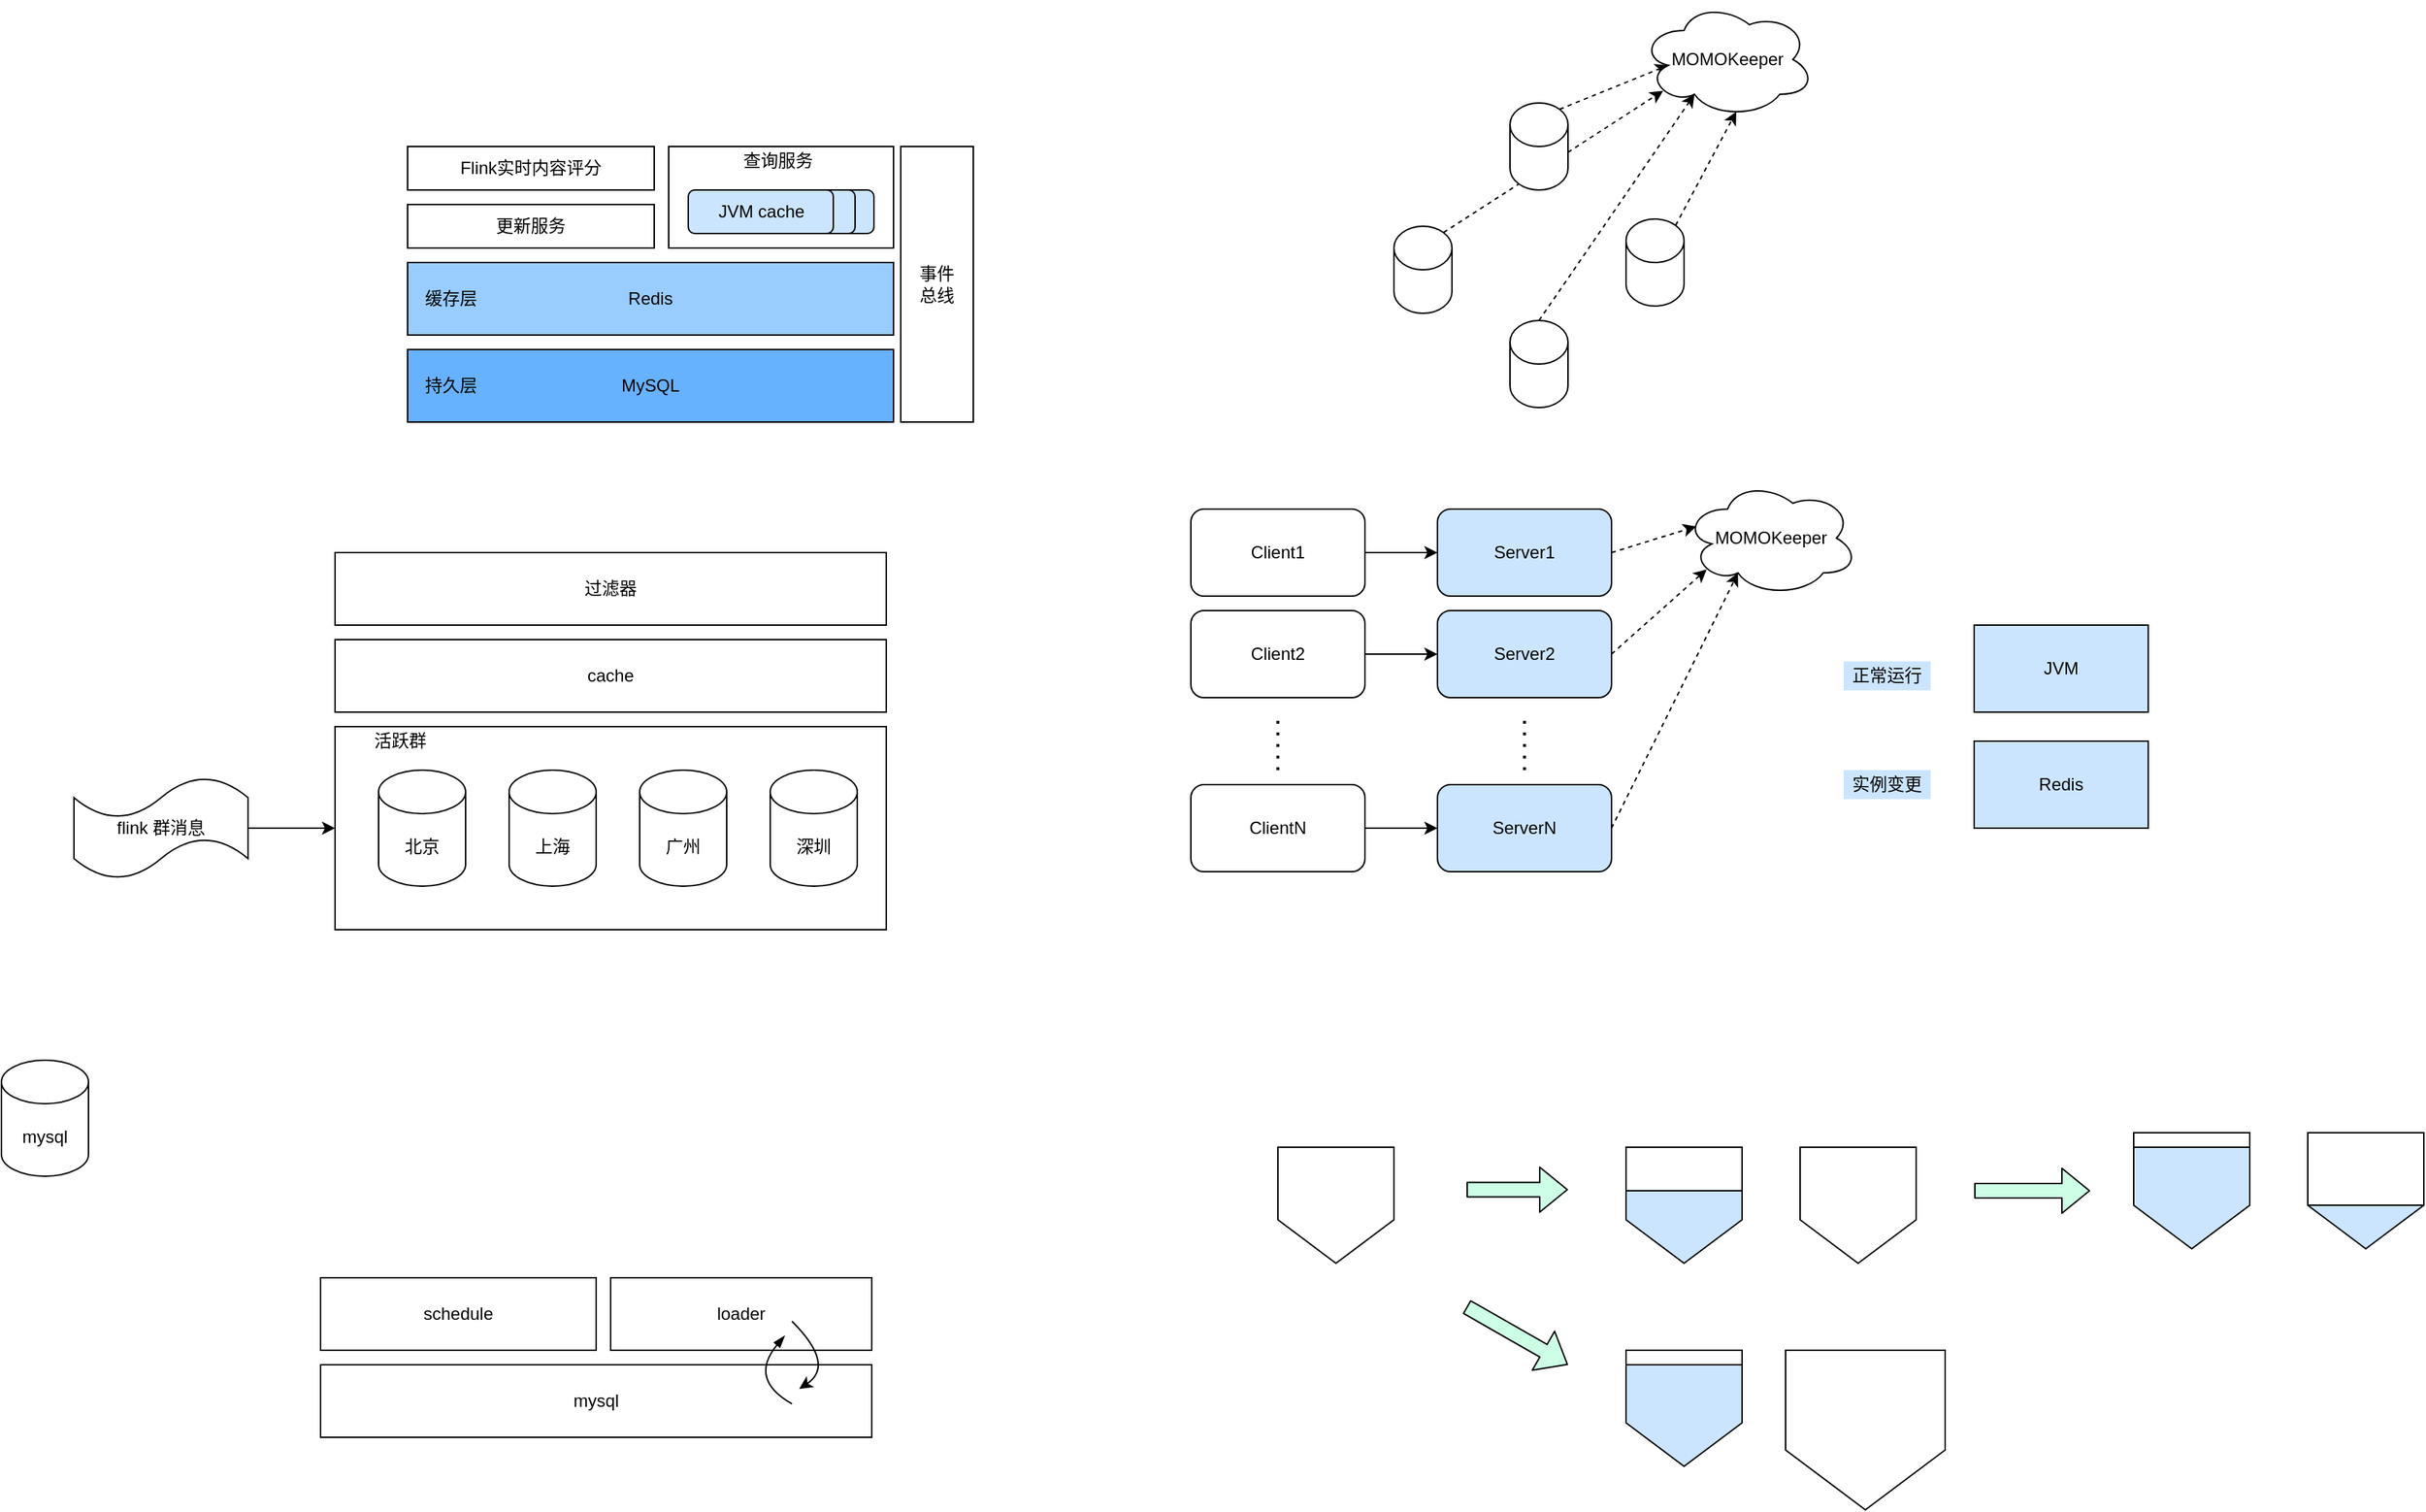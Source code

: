 <mxfile version="14.6.13" type="github"><diagram id="MZMZoFBOgGfRN5yEfc8p" name="Page-1"><mxGraphModel dx="1426" dy="725" grid="1" gridSize="10" guides="1" tooltips="1" connect="1" arrows="1" fold="1" page="0" pageScale="1" pageWidth="827" pageHeight="1169" math="0" shadow="0"><root><mxCell id="0"/><mxCell id="1" parent="0"/><mxCell id="d7HxhJSsy20iTbakXnzt-5" value="" style="rounded=0;whiteSpace=wrap;html=1;" parent="1" vertex="1"><mxGeometry x="290" y="610" width="380" height="140" as="geometry"/></mxCell><mxCell id="d7HxhJSsy20iTbakXnzt-1" value="北京" style="shape=cylinder3;whiteSpace=wrap;html=1;boundedLbl=1;backgroundOutline=1;size=15;" parent="1" vertex="1"><mxGeometry x="320" y="640" width="60" height="80" as="geometry"/></mxCell><mxCell id="d7HxhJSsy20iTbakXnzt-2" value="上海" style="shape=cylinder3;whiteSpace=wrap;html=1;boundedLbl=1;backgroundOutline=1;size=15;" parent="1" vertex="1"><mxGeometry x="410" y="640" width="60" height="80" as="geometry"/></mxCell><mxCell id="d7HxhJSsy20iTbakXnzt-3" value="广州" style="shape=cylinder3;whiteSpace=wrap;html=1;boundedLbl=1;backgroundOutline=1;size=15;" parent="1" vertex="1"><mxGeometry x="500" y="640" width="60" height="80" as="geometry"/></mxCell><mxCell id="d7HxhJSsy20iTbakXnzt-4" value="深圳" style="shape=cylinder3;whiteSpace=wrap;html=1;boundedLbl=1;backgroundOutline=1;size=15;" parent="1" vertex="1"><mxGeometry x="590" y="640" width="60" height="80" as="geometry"/></mxCell><mxCell id="d7HxhJSsy20iTbakXnzt-6" value="活跃群" style="text;html=1;strokeColor=none;fillColor=none;align=center;verticalAlign=middle;whiteSpace=wrap;rounded=0;" parent="1" vertex="1"><mxGeometry x="290" y="610" width="90" height="20" as="geometry"/></mxCell><mxCell id="d7HxhJSsy20iTbakXnzt-8" style="edgeStyle=orthogonalEdgeStyle;rounded=0;orthogonalLoop=1;jettySize=auto;html=1;exitX=1;exitY=0.5;exitDx=0;exitDy=0;exitPerimeter=0;entryX=0;entryY=0.5;entryDx=0;entryDy=0;" parent="1" source="d7HxhJSsy20iTbakXnzt-7" target="d7HxhJSsy20iTbakXnzt-5" edge="1"><mxGeometry relative="1" as="geometry"/></mxCell><mxCell id="d7HxhJSsy20iTbakXnzt-7" value="flink 群消息" style="shape=tape;whiteSpace=wrap;html=1;" parent="1" vertex="1"><mxGeometry x="110" y="645" width="120" height="70" as="geometry"/></mxCell><mxCell id="d7HxhJSsy20iTbakXnzt-13" value="cache" style="rounded=0;whiteSpace=wrap;html=1;" parent="1" vertex="1"><mxGeometry x="290" y="550" width="380" height="50" as="geometry"/></mxCell><mxCell id="d7HxhJSsy20iTbakXnzt-16" value="过滤器" style="rounded=0;whiteSpace=wrap;html=1;" parent="1" vertex="1"><mxGeometry x="290" y="490" width="380" height="50" as="geometry"/></mxCell><mxCell id="AW4j3LvFWlFgubxEfCZ0-1" value="mysql" style="shape=cylinder3;whiteSpace=wrap;html=1;boundedLbl=1;backgroundOutline=1;size=15;" parent="1" vertex="1"><mxGeometry x="60" y="840" width="60" height="80" as="geometry"/></mxCell><mxCell id="AW4j3LvFWlFgubxEfCZ0-2" value="mysql" style="rounded=0;whiteSpace=wrap;html=1;" parent="1" vertex="1"><mxGeometry x="280" y="1050" width="380" height="50" as="geometry"/></mxCell><mxCell id="AW4j3LvFWlFgubxEfCZ0-3" value="loader" style="rounded=0;whiteSpace=wrap;html=1;" parent="1" vertex="1"><mxGeometry x="480" y="990" width="180" height="50" as="geometry"/></mxCell><mxCell id="AW4j3LvFWlFgubxEfCZ0-4" value="schedule" style="rounded=0;whiteSpace=wrap;html=1;" parent="1" vertex="1"><mxGeometry x="280" y="990" width="190" height="50" as="geometry"/></mxCell><mxCell id="AW4j3LvFWlFgubxEfCZ0-8" value="" style="curved=1;endArrow=classic;html=1;" parent="1" edge="1"><mxGeometry width="50" height="50" relative="1" as="geometry"><mxPoint x="605" y="1020" as="sourcePoint"/><mxPoint x="610" y="1066.667" as="targetPoint"/><Array as="points"><mxPoint x="605" y="1020"/><mxPoint x="635" y="1050"/></Array></mxGeometry></mxCell><mxCell id="AW4j3LvFWlFgubxEfCZ0-12" value="" style="curved=1;endArrow=none;html=1;endFill=0;startArrow=blockThin;startFill=1;" parent="1" edge="1"><mxGeometry width="50" height="50" relative="1" as="geometry"><mxPoint x="600" y="1030" as="sourcePoint"/><mxPoint x="605" y="1076.997" as="targetPoint"/><Array as="points"><mxPoint x="575" y="1060"/></Array></mxGeometry></mxCell><mxCell id="HO5yLY1XyyV35MQ5ue3K-1" value="MySQL" style="rounded=0;whiteSpace=wrap;html=1;fillColor=#66B2FF;" parent="1" vertex="1"><mxGeometry x="340" y="350" width="335" height="50" as="geometry"/></mxCell><mxCell id="HO5yLY1XyyV35MQ5ue3K-2" value="Redis" style="rounded=0;whiteSpace=wrap;html=1;fillColor=#99CCFF;" parent="1" vertex="1"><mxGeometry x="340" y="290" width="335" height="50" as="geometry"/></mxCell><mxCell id="HO5yLY1XyyV35MQ5ue3K-3" value="更新服务" style="rounded=0;whiteSpace=wrap;html=1;" parent="1" vertex="1"><mxGeometry x="340" y="250" width="170" height="30" as="geometry"/></mxCell><mxCell id="HO5yLY1XyyV35MQ5ue3K-4" value="" style="rounded=0;whiteSpace=wrap;html=1;" parent="1" vertex="1"><mxGeometry x="520" y="210" width="155" height="70" as="geometry"/></mxCell><mxCell id="HO5yLY1XyyV35MQ5ue3K-5" value="缓存层" style="text;html=1;strokeColor=none;fillColor=none;align=center;verticalAlign=middle;whiteSpace=wrap;rounded=0;" parent="1" vertex="1"><mxGeometry x="350" y="305" width="40" height="20" as="geometry"/></mxCell><mxCell id="HO5yLY1XyyV35MQ5ue3K-6" value="持久层" style="text;html=1;strokeColor=none;fillColor=none;align=center;verticalAlign=middle;whiteSpace=wrap;rounded=0;" parent="1" vertex="1"><mxGeometry x="350" y="365" width="40" height="20" as="geometry"/></mxCell><mxCell id="HO5yLY1XyyV35MQ5ue3K-7" value="Flink实时内容评分" style="rounded=0;whiteSpace=wrap;html=1;" parent="1" vertex="1"><mxGeometry x="340" y="210" width="170" height="30" as="geometry"/></mxCell><mxCell id="HO5yLY1XyyV35MQ5ue3K-10" value="JVM cache" style="rounded=1;whiteSpace=wrap;html=1;spacing=2;fillColor=#CCE5FF;" parent="1" vertex="1"><mxGeometry x="561.5" y="240" width="100" height="30" as="geometry"/></mxCell><mxCell id="HO5yLY1XyyV35MQ5ue3K-9" value="JVM cache" style="rounded=1;whiteSpace=wrap;html=1;spacing=2;fillColor=#CCE5FF;" parent="1" vertex="1"><mxGeometry x="548.5" y="240" width="100" height="30" as="geometry"/></mxCell><mxCell id="HO5yLY1XyyV35MQ5ue3K-12" value="查询服务" style="text;html=1;strokeColor=none;fillColor=none;align=center;verticalAlign=middle;whiteSpace=wrap;rounded=0;" parent="1" vertex="1"><mxGeometry x="561.5" y="210" width="67" height="20" as="geometry"/></mxCell><mxCell id="HO5yLY1XyyV35MQ5ue3K-8" value="JVM cache" style="rounded=1;whiteSpace=wrap;html=1;fillColor=#CCE5FF;" parent="1" vertex="1"><mxGeometry x="533.5" y="240" width="100" height="30" as="geometry"/></mxCell><mxCell id="HO5yLY1XyyV35MQ5ue3K-13" value="事件&lt;br&gt;总线" style="rounded=0;whiteSpace=wrap;html=1;fillColor=#FFFFFF;" parent="1" vertex="1"><mxGeometry x="680" y="210" width="50" height="190" as="geometry"/></mxCell><mxCell id="HO5yLY1XyyV35MQ5ue3K-23" style="edgeStyle=none;rounded=0;orthogonalLoop=1;jettySize=auto;html=1;exitX=0.855;exitY=0;exitDx=0;exitDy=4.35;exitPerimeter=0;entryX=0.13;entryY=0.77;entryDx=0;entryDy=0;entryPerimeter=0;dashed=1;" parent="1" source="HO5yLY1XyyV35MQ5ue3K-14" target="HO5yLY1XyyV35MQ5ue3K-20" edge="1"><mxGeometry relative="1" as="geometry"/></mxCell><mxCell id="HO5yLY1XyyV35MQ5ue3K-14" value="" style="shape=cylinder3;whiteSpace=wrap;html=1;boundedLbl=1;backgroundOutline=1;size=15;fillColor=#FFFFFF;" parent="1" vertex="1"><mxGeometry x="1020" y="265" width="40" height="60" as="geometry"/></mxCell><mxCell id="HO5yLY1XyyV35MQ5ue3K-24" style="edgeStyle=none;rounded=0;orthogonalLoop=1;jettySize=auto;html=1;exitX=0.5;exitY=0;exitDx=0;exitDy=0;exitPerimeter=0;entryX=0.31;entryY=0.8;entryDx=0;entryDy=0;entryPerimeter=0;dashed=1;" parent="1" source="HO5yLY1XyyV35MQ5ue3K-17" target="HO5yLY1XyyV35MQ5ue3K-20" edge="1"><mxGeometry relative="1" as="geometry"/></mxCell><mxCell id="HO5yLY1XyyV35MQ5ue3K-17" value="" style="shape=cylinder3;whiteSpace=wrap;html=1;boundedLbl=1;backgroundOutline=1;size=15;fillColor=#FFFFFF;" parent="1" vertex="1"><mxGeometry x="1100" y="330" width="40" height="60" as="geometry"/></mxCell><mxCell id="HO5yLY1XyyV35MQ5ue3K-22" style="edgeStyle=none;rounded=0;orthogonalLoop=1;jettySize=auto;html=1;exitX=0.855;exitY=0;exitDx=0;exitDy=4.35;exitPerimeter=0;entryX=0.55;entryY=0.95;entryDx=0;entryDy=0;entryPerimeter=0;dashed=1;" parent="1" source="HO5yLY1XyyV35MQ5ue3K-18" target="HO5yLY1XyyV35MQ5ue3K-20" edge="1"><mxGeometry relative="1" as="geometry"/></mxCell><mxCell id="HO5yLY1XyyV35MQ5ue3K-18" value="" style="shape=cylinder3;whiteSpace=wrap;html=1;boundedLbl=1;backgroundOutline=1;size=15;fillColor=#FFFFFF;" parent="1" vertex="1"><mxGeometry x="1180" y="260" width="40" height="60" as="geometry"/></mxCell><mxCell id="HO5yLY1XyyV35MQ5ue3K-21" style="rounded=0;orthogonalLoop=1;jettySize=auto;html=1;exitX=0.855;exitY=0;exitDx=0;exitDy=4.35;exitPerimeter=0;entryX=0.16;entryY=0.55;entryDx=0;entryDy=0;entryPerimeter=0;dashed=1;" parent="1" source="HO5yLY1XyyV35MQ5ue3K-19" target="HO5yLY1XyyV35MQ5ue3K-20" edge="1"><mxGeometry relative="1" as="geometry"/></mxCell><mxCell id="HO5yLY1XyyV35MQ5ue3K-19" value="" style="shape=cylinder3;whiteSpace=wrap;html=1;boundedLbl=1;backgroundOutline=1;size=15;fillColor=#FFFFFF;" parent="1" vertex="1"><mxGeometry x="1100" y="180" width="40" height="60" as="geometry"/></mxCell><mxCell id="HO5yLY1XyyV35MQ5ue3K-20" value="MOMOKeeper" style="ellipse;shape=cloud;whiteSpace=wrap;html=1;fillColor=#FFFFFF;" parent="1" vertex="1"><mxGeometry x="1190" y="110" width="120" height="80" as="geometry"/></mxCell><mxCell id="HO5yLY1XyyV35MQ5ue3K-39" style="edgeStyle=none;rounded=0;orthogonalLoop=1;jettySize=auto;html=1;exitX=1;exitY=0.5;exitDx=0;exitDy=0;entryX=0.07;entryY=0.4;entryDx=0;entryDy=0;entryPerimeter=0;dashed=1;" parent="1" source="HO5yLY1XyyV35MQ5ue3K-33" target="HO5yLY1XyyV35MQ5ue3K-38" edge="1"><mxGeometry relative="1" as="geometry"/></mxCell><mxCell id="HO5yLY1XyyV35MQ5ue3K-33" value="Server1" style="rounded=1;whiteSpace=wrap;html=1;fillColor=#CCE5FF;" parent="1" vertex="1"><mxGeometry x="1050" y="460" width="120" height="60" as="geometry"/></mxCell><mxCell id="HO5yLY1XyyV35MQ5ue3K-40" style="edgeStyle=none;rounded=0;orthogonalLoop=1;jettySize=auto;html=1;exitX=1;exitY=0.5;exitDx=0;exitDy=0;entryX=0.13;entryY=0.77;entryDx=0;entryDy=0;entryPerimeter=0;dashed=1;" parent="1" source="HO5yLY1XyyV35MQ5ue3K-34" target="HO5yLY1XyyV35MQ5ue3K-38" edge="1"><mxGeometry relative="1" as="geometry"/></mxCell><mxCell id="HO5yLY1XyyV35MQ5ue3K-34" value="Server2" style="rounded=1;whiteSpace=wrap;html=1;fillColor=#CCE5FF;" parent="1" vertex="1"><mxGeometry x="1050" y="530" width="120" height="60" as="geometry"/></mxCell><mxCell id="HO5yLY1XyyV35MQ5ue3K-41" style="edgeStyle=none;rounded=0;orthogonalLoop=1;jettySize=auto;html=1;exitX=1;exitY=0.5;exitDx=0;exitDy=0;entryX=0.31;entryY=0.8;entryDx=0;entryDy=0;entryPerimeter=0;dashed=1;" parent="1" source="HO5yLY1XyyV35MQ5ue3K-35" target="HO5yLY1XyyV35MQ5ue3K-38" edge="1"><mxGeometry relative="1" as="geometry"/></mxCell><mxCell id="HO5yLY1XyyV35MQ5ue3K-35" value="ServerN" style="rounded=1;whiteSpace=wrap;html=1;fillColor=#CCE5FF;" parent="1" vertex="1"><mxGeometry x="1050" y="650" width="120" height="60" as="geometry"/></mxCell><mxCell id="HO5yLY1XyyV35MQ5ue3K-36" value="" style="endArrow=none;dashed=1;html=1;dashPattern=1 3;strokeWidth=2;" parent="1" edge="1"><mxGeometry width="50" height="50" relative="1" as="geometry"><mxPoint x="1110" y="640" as="sourcePoint"/><mxPoint x="1110" y="600" as="targetPoint"/></mxGeometry></mxCell><mxCell id="HO5yLY1XyyV35MQ5ue3K-38" value="MOMOKeeper" style="ellipse;shape=cloud;whiteSpace=wrap;html=1;fillColor=#FFFFFF;" parent="1" vertex="1"><mxGeometry x="1220" y="440" width="120" height="80" as="geometry"/></mxCell><mxCell id="HO5yLY1XyyV35MQ5ue3K-46" style="edgeStyle=none;rounded=0;orthogonalLoop=1;jettySize=auto;html=1;exitX=1;exitY=0.5;exitDx=0;exitDy=0;entryX=0;entryY=0.5;entryDx=0;entryDy=0;" parent="1" source="HO5yLY1XyyV35MQ5ue3K-42" target="HO5yLY1XyyV35MQ5ue3K-33" edge="1"><mxGeometry relative="1" as="geometry"/></mxCell><mxCell id="HO5yLY1XyyV35MQ5ue3K-42" value="Client1" style="rounded=1;whiteSpace=wrap;html=1;fillColor=#FFFFFF;" parent="1" vertex="1"><mxGeometry x="880" y="460" width="120" height="60" as="geometry"/></mxCell><mxCell id="HO5yLY1XyyV35MQ5ue3K-47" style="edgeStyle=none;rounded=0;orthogonalLoop=1;jettySize=auto;html=1;exitX=1;exitY=0.5;exitDx=0;exitDy=0;" parent="1" source="HO5yLY1XyyV35MQ5ue3K-43" target="HO5yLY1XyyV35MQ5ue3K-34" edge="1"><mxGeometry relative="1" as="geometry"/></mxCell><mxCell id="HO5yLY1XyyV35MQ5ue3K-43" value="Client2" style="rounded=1;whiteSpace=wrap;html=1;fillColor=#FFFFFF;" parent="1" vertex="1"><mxGeometry x="880" y="530" width="120" height="60" as="geometry"/></mxCell><mxCell id="HO5yLY1XyyV35MQ5ue3K-48" style="edgeStyle=none;rounded=0;orthogonalLoop=1;jettySize=auto;html=1;exitX=1;exitY=0.5;exitDx=0;exitDy=0;" parent="1" source="HO5yLY1XyyV35MQ5ue3K-44" target="HO5yLY1XyyV35MQ5ue3K-35" edge="1"><mxGeometry relative="1" as="geometry"/></mxCell><mxCell id="HO5yLY1XyyV35MQ5ue3K-44" value="ClientN" style="rounded=1;whiteSpace=wrap;html=1;fillColor=#FFFFFF;" parent="1" vertex="1"><mxGeometry x="880" y="650" width="120" height="60" as="geometry"/></mxCell><mxCell id="HO5yLY1XyyV35MQ5ue3K-45" value="" style="endArrow=none;dashed=1;html=1;dashPattern=1 3;strokeWidth=2;" parent="1" edge="1"><mxGeometry width="50" height="50" relative="1" as="geometry"><mxPoint x="940.0" y="640.0" as="sourcePoint"/><mxPoint x="940.0" y="600.0" as="targetPoint"/></mxGeometry></mxCell><mxCell id="HO5yLY1XyyV35MQ5ue3K-52" value="" style="shape=offPageConnector;whiteSpace=wrap;html=1;fillColor=#CCE5FF;size=0.375;" parent="1" vertex="1"><mxGeometry x="1180" y="900" width="80" height="80" as="geometry"/></mxCell><mxCell id="HO5yLY1XyyV35MQ5ue3K-55" value="" style="shape=offPageConnector;whiteSpace=wrap;html=1;fillColor=#FFFFFF;" parent="1" vertex="1"><mxGeometry x="1300" y="900" width="80" height="80" as="geometry"/></mxCell><mxCell id="HO5yLY1XyyV35MQ5ue3K-56" value="" style="rounded=0;whiteSpace=wrap;html=1;fillColor=#FFFFFF;shadow=0;" parent="1" vertex="1"><mxGeometry x="1180" y="900" width="80" height="30" as="geometry"/></mxCell><mxCell id="HO5yLY1XyyV35MQ5ue3K-57" value="" style="shape=offPageConnector;whiteSpace=wrap;html=1;fillColor=#FFFFFF;" parent="1" vertex="1"><mxGeometry x="940" y="900" width="80" height="80" as="geometry"/></mxCell><mxCell id="HO5yLY1XyyV35MQ5ue3K-58" value="" style="shape=flexArrow;endArrow=classic;html=1;fillColor=#CCFFE6;" parent="1" edge="1"><mxGeometry width="50" height="50" relative="1" as="geometry"><mxPoint x="1070" y="929.29" as="sourcePoint"/><mxPoint x="1140" y="929.29" as="targetPoint"/></mxGeometry></mxCell><mxCell id="HO5yLY1XyyV35MQ5ue3K-61" value="" style="shape=flexArrow;endArrow=classic;html=1;fillColor=#CCFFE6;" parent="1" edge="1"><mxGeometry width="50" height="50" relative="1" as="geometry"><mxPoint x="1420" y="930" as="sourcePoint"/><mxPoint x="1500" y="930" as="targetPoint"/></mxGeometry></mxCell><mxCell id="HO5yLY1XyyV35MQ5ue3K-62" value="" style="shape=offPageConnector;whiteSpace=wrap;html=1;fillColor=#CCE5FF;size=0.375;" parent="1" vertex="1"><mxGeometry x="1530" y="890" width="80" height="80" as="geometry"/></mxCell><mxCell id="HO5yLY1XyyV35MQ5ue3K-63" value="" style="shape=offPageConnector;whiteSpace=wrap;html=1;fillColor=#CCE5FF;" parent="1" vertex="1"><mxGeometry x="1650" y="890" width="80" height="80" as="geometry"/></mxCell><mxCell id="HO5yLY1XyyV35MQ5ue3K-65" value="" style="rounded=0;whiteSpace=wrap;html=1;fillColor=#FFFFFF;shadow=0;" parent="1" vertex="1"><mxGeometry x="1650" y="890" width="80" height="50" as="geometry"/></mxCell><mxCell id="HO5yLY1XyyV35MQ5ue3K-66" value="" style="rounded=0;whiteSpace=wrap;html=1;fillColor=#FFFFFF;shadow=0;" parent="1" vertex="1"><mxGeometry x="1530" y="890" width="80" height="10" as="geometry"/></mxCell><mxCell id="HO5yLY1XyyV35MQ5ue3K-71" value="" style="shape=offPageConnector;whiteSpace=wrap;html=1;fillColor=#FFFFFF;" parent="1" vertex="1"><mxGeometry x="1290" y="1040" width="110" height="110" as="geometry"/></mxCell><mxCell id="HO5yLY1XyyV35MQ5ue3K-73" value="" style="shape=offPageConnector;whiteSpace=wrap;html=1;fillColor=#CCE5FF;size=0.375;" parent="1" vertex="1"><mxGeometry x="1180" y="1040" width="80" height="80" as="geometry"/></mxCell><mxCell id="HO5yLY1XyyV35MQ5ue3K-76" value="" style="rounded=0;whiteSpace=wrap;html=1;fillColor=#FFFFFF;shadow=0;" parent="1" vertex="1"><mxGeometry x="1180" y="1040" width="80" height="10" as="geometry"/></mxCell><mxCell id="HO5yLY1XyyV35MQ5ue3K-77" value="" style="shape=flexArrow;endArrow=classic;html=1;fillColor=#CCFFE6;" parent="1" edge="1"><mxGeometry width="50" height="50" relative="1" as="geometry"><mxPoint x="1070" y="1010" as="sourcePoint"/><mxPoint x="1140" y="1050" as="targetPoint"/></mxGeometry></mxCell><mxCell id="HO5yLY1XyyV35MQ5ue3K-78" value="JVM" style="rounded=0;whiteSpace=wrap;html=1;shadow=0;fillColor=#CCE5FF;" parent="1" vertex="1"><mxGeometry x="1420" y="540" width="120" height="60" as="geometry"/></mxCell><mxCell id="HO5yLY1XyyV35MQ5ue3K-79" value="Redis" style="rounded=0;whiteSpace=wrap;html=1;shadow=0;fillColor=#CCE5FF;" parent="1" vertex="1"><mxGeometry x="1420" y="620" width="120" height="60" as="geometry"/></mxCell><mxCell id="HO5yLY1XyyV35MQ5ue3K-80" value="实例变更" style="text;html=1;strokeColor=none;fillColor=#CCE5FF;align=center;verticalAlign=middle;whiteSpace=wrap;rounded=0;shadow=0;" parent="1" vertex="1"><mxGeometry x="1330" y="640" width="60" height="20" as="geometry"/></mxCell><mxCell id="HO5yLY1XyyV35MQ5ue3K-81" value="正常运行" style="text;html=1;strokeColor=none;fillColor=#CCE5FF;align=center;verticalAlign=middle;whiteSpace=wrap;rounded=0;shadow=0;" parent="1" vertex="1"><mxGeometry x="1330" y="565" width="60" height="20" as="geometry"/></mxCell></root></mxGraphModel></diagram></mxfile>